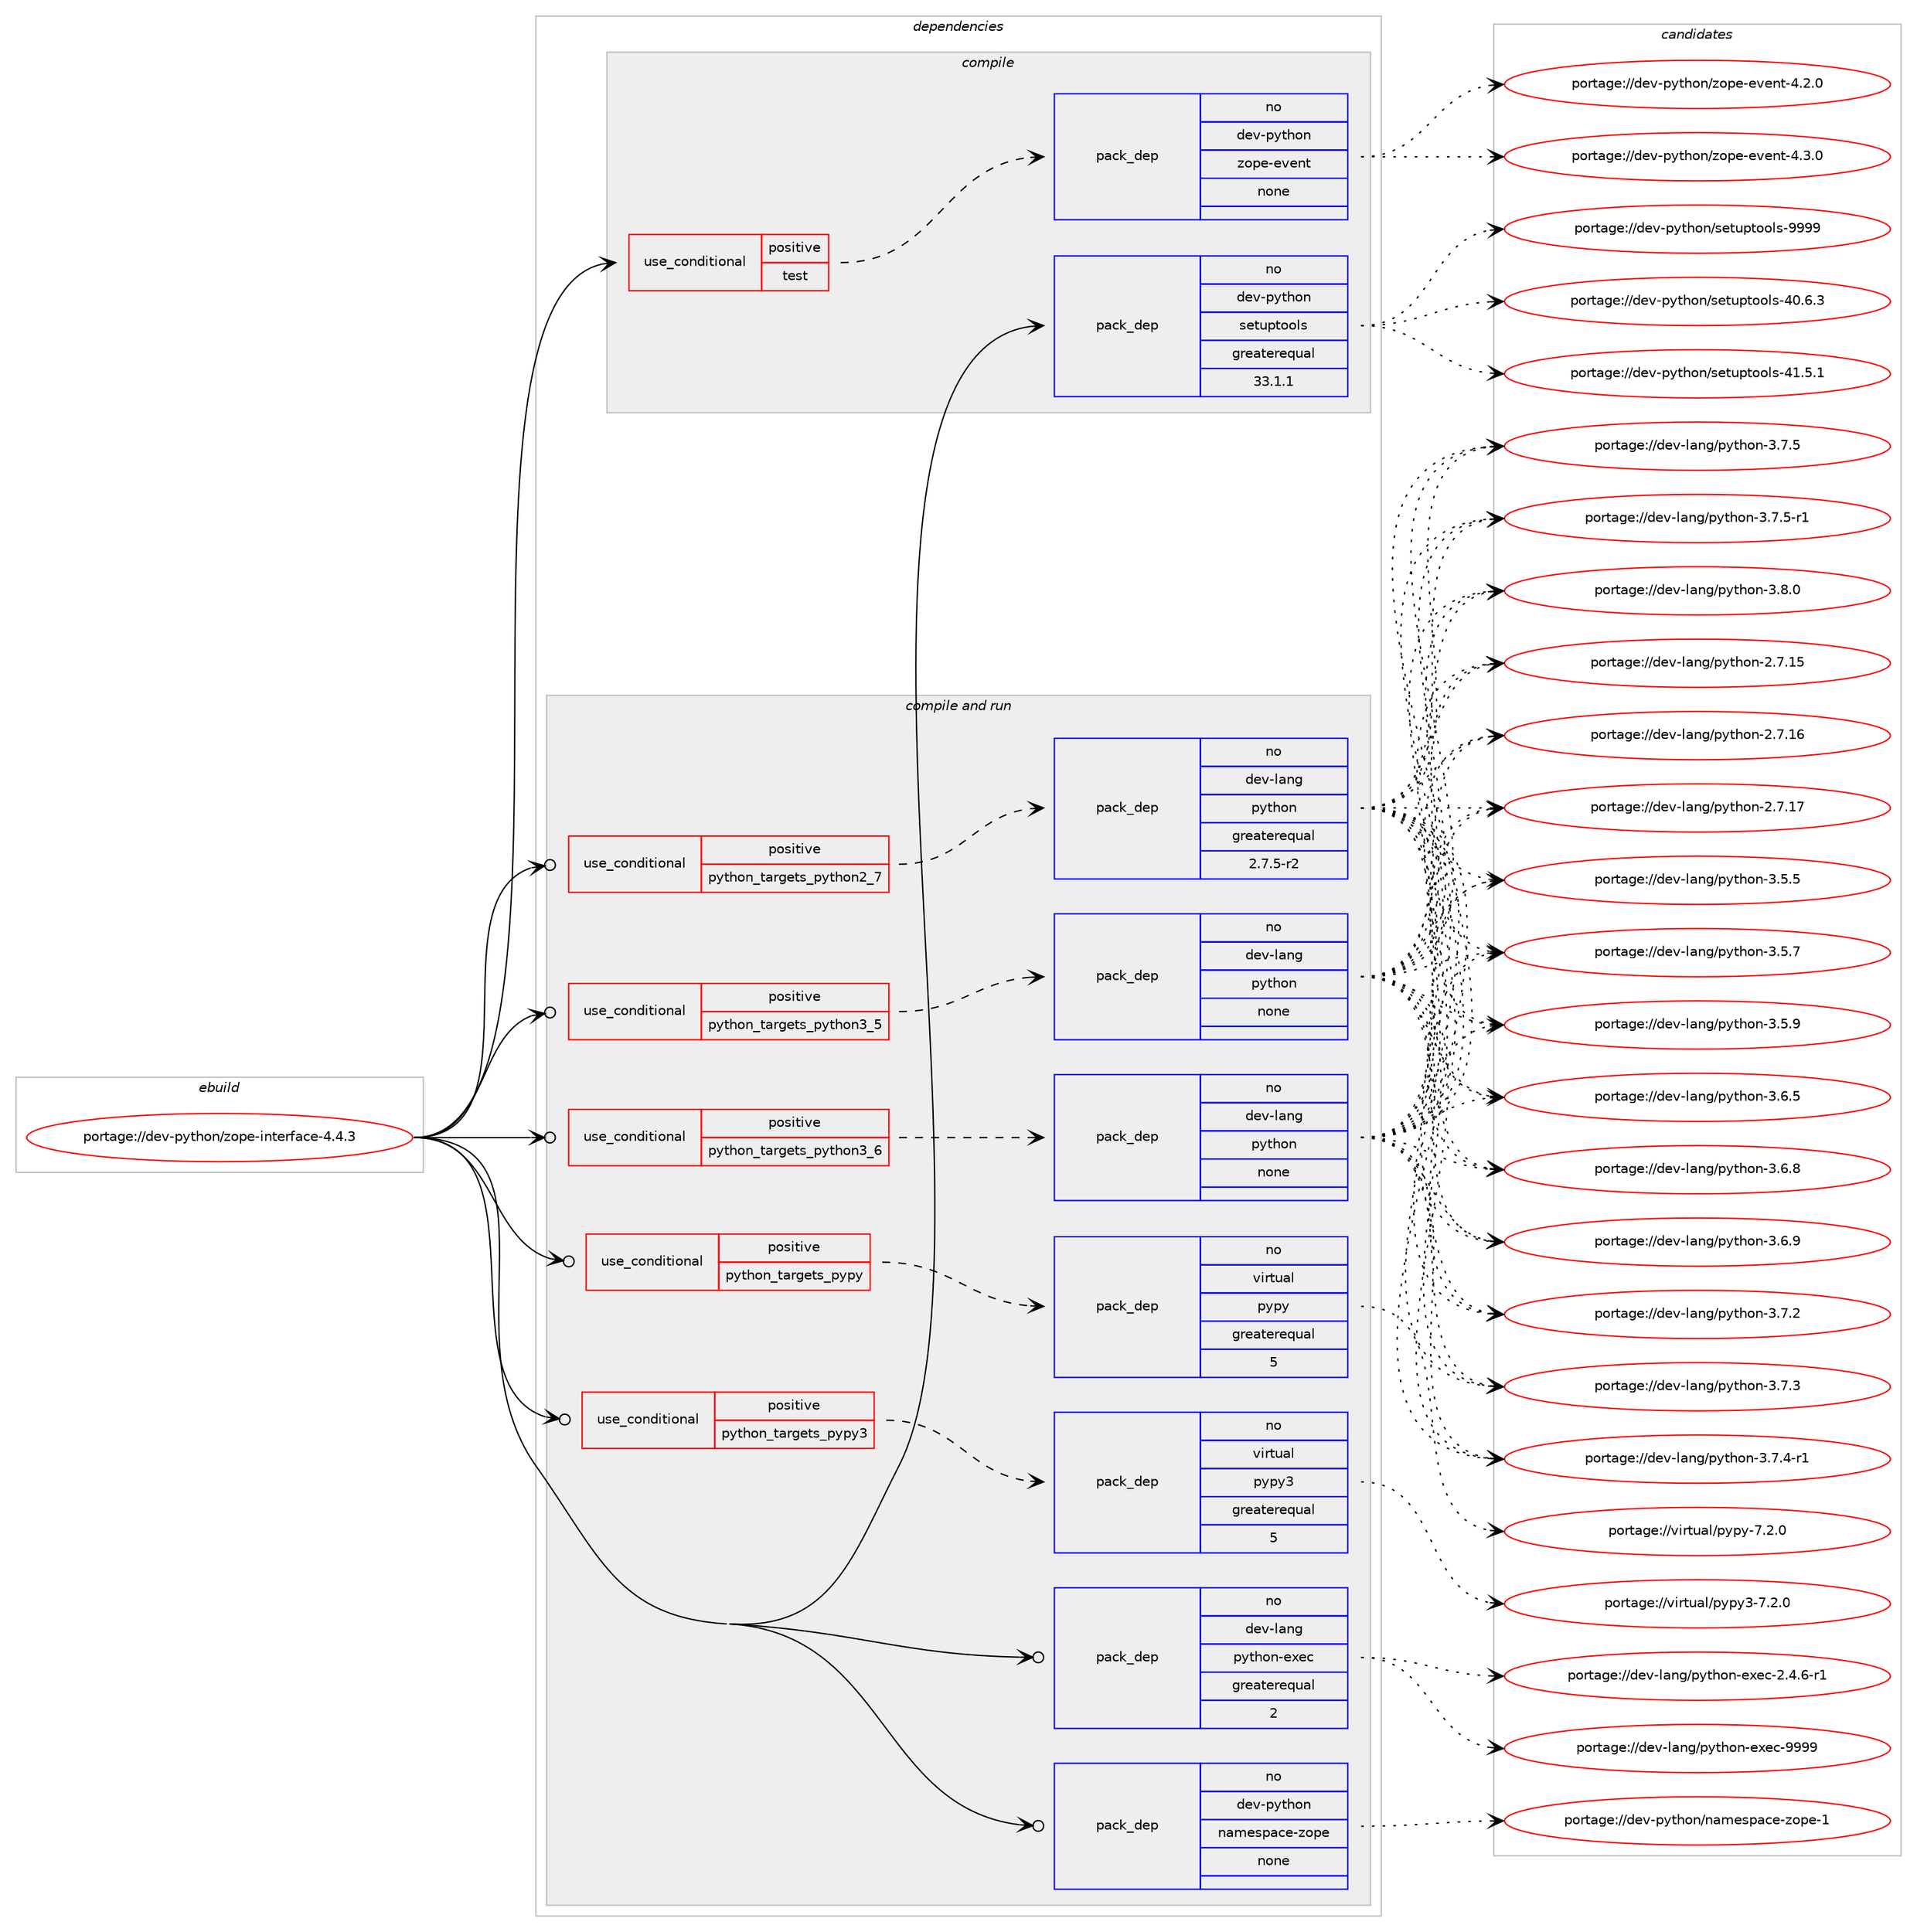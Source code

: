 digraph prolog {

# *************
# Graph options
# *************

newrank=true;
concentrate=true;
compound=true;
graph [rankdir=LR,fontname=Helvetica,fontsize=10,ranksep=1.5];#, ranksep=2.5, nodesep=0.2];
edge  [arrowhead=vee];
node  [fontname=Helvetica,fontsize=10];

# **********
# The ebuild
# **********

subgraph cluster_leftcol {
color=gray;
rank=same;
label=<<i>ebuild</i>>;
id [label="portage://dev-python/zope-interface-4.4.3", color=red, width=4, href="../dev-python/zope-interface-4.4.3.svg"];
}

# ****************
# The dependencies
# ****************

subgraph cluster_midcol {
color=gray;
label=<<i>dependencies</i>>;
subgraph cluster_compile {
fillcolor="#eeeeee";
style=filled;
label=<<i>compile</i>>;
subgraph cond41256 {
dependency180383 [label=<<TABLE BORDER="0" CELLBORDER="1" CELLSPACING="0" CELLPADDING="4"><TR><TD ROWSPAN="3" CELLPADDING="10">use_conditional</TD></TR><TR><TD>positive</TD></TR><TR><TD>test</TD></TR></TABLE>>, shape=none, color=red];
subgraph pack135716 {
dependency180384 [label=<<TABLE BORDER="0" CELLBORDER="1" CELLSPACING="0" CELLPADDING="4" WIDTH="220"><TR><TD ROWSPAN="6" CELLPADDING="30">pack_dep</TD></TR><TR><TD WIDTH="110">no</TD></TR><TR><TD>dev-python</TD></TR><TR><TD>zope-event</TD></TR><TR><TD>none</TD></TR><TR><TD></TD></TR></TABLE>>, shape=none, color=blue];
}
dependency180383:e -> dependency180384:w [weight=20,style="dashed",arrowhead="vee"];
}
id:e -> dependency180383:w [weight=20,style="solid",arrowhead="vee"];
subgraph pack135717 {
dependency180385 [label=<<TABLE BORDER="0" CELLBORDER="1" CELLSPACING="0" CELLPADDING="4" WIDTH="220"><TR><TD ROWSPAN="6" CELLPADDING="30">pack_dep</TD></TR><TR><TD WIDTH="110">no</TD></TR><TR><TD>dev-python</TD></TR><TR><TD>setuptools</TD></TR><TR><TD>greaterequal</TD></TR><TR><TD>33.1.1</TD></TR></TABLE>>, shape=none, color=blue];
}
id:e -> dependency180385:w [weight=20,style="solid",arrowhead="vee"];
}
subgraph cluster_compileandrun {
fillcolor="#eeeeee";
style=filled;
label=<<i>compile and run</i>>;
subgraph cond41257 {
dependency180386 [label=<<TABLE BORDER="0" CELLBORDER="1" CELLSPACING="0" CELLPADDING="4"><TR><TD ROWSPAN="3" CELLPADDING="10">use_conditional</TD></TR><TR><TD>positive</TD></TR><TR><TD>python_targets_pypy</TD></TR></TABLE>>, shape=none, color=red];
subgraph pack135718 {
dependency180387 [label=<<TABLE BORDER="0" CELLBORDER="1" CELLSPACING="0" CELLPADDING="4" WIDTH="220"><TR><TD ROWSPAN="6" CELLPADDING="30">pack_dep</TD></TR><TR><TD WIDTH="110">no</TD></TR><TR><TD>virtual</TD></TR><TR><TD>pypy</TD></TR><TR><TD>greaterequal</TD></TR><TR><TD>5</TD></TR></TABLE>>, shape=none, color=blue];
}
dependency180386:e -> dependency180387:w [weight=20,style="dashed",arrowhead="vee"];
}
id:e -> dependency180386:w [weight=20,style="solid",arrowhead="odotvee"];
subgraph cond41258 {
dependency180388 [label=<<TABLE BORDER="0" CELLBORDER="1" CELLSPACING="0" CELLPADDING="4"><TR><TD ROWSPAN="3" CELLPADDING="10">use_conditional</TD></TR><TR><TD>positive</TD></TR><TR><TD>python_targets_pypy3</TD></TR></TABLE>>, shape=none, color=red];
subgraph pack135719 {
dependency180389 [label=<<TABLE BORDER="0" CELLBORDER="1" CELLSPACING="0" CELLPADDING="4" WIDTH="220"><TR><TD ROWSPAN="6" CELLPADDING="30">pack_dep</TD></TR><TR><TD WIDTH="110">no</TD></TR><TR><TD>virtual</TD></TR><TR><TD>pypy3</TD></TR><TR><TD>greaterequal</TD></TR><TR><TD>5</TD></TR></TABLE>>, shape=none, color=blue];
}
dependency180388:e -> dependency180389:w [weight=20,style="dashed",arrowhead="vee"];
}
id:e -> dependency180388:w [weight=20,style="solid",arrowhead="odotvee"];
subgraph cond41259 {
dependency180390 [label=<<TABLE BORDER="0" CELLBORDER="1" CELLSPACING="0" CELLPADDING="4"><TR><TD ROWSPAN="3" CELLPADDING="10">use_conditional</TD></TR><TR><TD>positive</TD></TR><TR><TD>python_targets_python2_7</TD></TR></TABLE>>, shape=none, color=red];
subgraph pack135720 {
dependency180391 [label=<<TABLE BORDER="0" CELLBORDER="1" CELLSPACING="0" CELLPADDING="4" WIDTH="220"><TR><TD ROWSPAN="6" CELLPADDING="30">pack_dep</TD></TR><TR><TD WIDTH="110">no</TD></TR><TR><TD>dev-lang</TD></TR><TR><TD>python</TD></TR><TR><TD>greaterequal</TD></TR><TR><TD>2.7.5-r2</TD></TR></TABLE>>, shape=none, color=blue];
}
dependency180390:e -> dependency180391:w [weight=20,style="dashed",arrowhead="vee"];
}
id:e -> dependency180390:w [weight=20,style="solid",arrowhead="odotvee"];
subgraph cond41260 {
dependency180392 [label=<<TABLE BORDER="0" CELLBORDER="1" CELLSPACING="0" CELLPADDING="4"><TR><TD ROWSPAN="3" CELLPADDING="10">use_conditional</TD></TR><TR><TD>positive</TD></TR><TR><TD>python_targets_python3_5</TD></TR></TABLE>>, shape=none, color=red];
subgraph pack135721 {
dependency180393 [label=<<TABLE BORDER="0" CELLBORDER="1" CELLSPACING="0" CELLPADDING="4" WIDTH="220"><TR><TD ROWSPAN="6" CELLPADDING="30">pack_dep</TD></TR><TR><TD WIDTH="110">no</TD></TR><TR><TD>dev-lang</TD></TR><TR><TD>python</TD></TR><TR><TD>none</TD></TR><TR><TD></TD></TR></TABLE>>, shape=none, color=blue];
}
dependency180392:e -> dependency180393:w [weight=20,style="dashed",arrowhead="vee"];
}
id:e -> dependency180392:w [weight=20,style="solid",arrowhead="odotvee"];
subgraph cond41261 {
dependency180394 [label=<<TABLE BORDER="0" CELLBORDER="1" CELLSPACING="0" CELLPADDING="4"><TR><TD ROWSPAN="3" CELLPADDING="10">use_conditional</TD></TR><TR><TD>positive</TD></TR><TR><TD>python_targets_python3_6</TD></TR></TABLE>>, shape=none, color=red];
subgraph pack135722 {
dependency180395 [label=<<TABLE BORDER="0" CELLBORDER="1" CELLSPACING="0" CELLPADDING="4" WIDTH="220"><TR><TD ROWSPAN="6" CELLPADDING="30">pack_dep</TD></TR><TR><TD WIDTH="110">no</TD></TR><TR><TD>dev-lang</TD></TR><TR><TD>python</TD></TR><TR><TD>none</TD></TR><TR><TD></TD></TR></TABLE>>, shape=none, color=blue];
}
dependency180394:e -> dependency180395:w [weight=20,style="dashed",arrowhead="vee"];
}
id:e -> dependency180394:w [weight=20,style="solid",arrowhead="odotvee"];
subgraph pack135723 {
dependency180396 [label=<<TABLE BORDER="0" CELLBORDER="1" CELLSPACING="0" CELLPADDING="4" WIDTH="220"><TR><TD ROWSPAN="6" CELLPADDING="30">pack_dep</TD></TR><TR><TD WIDTH="110">no</TD></TR><TR><TD>dev-lang</TD></TR><TR><TD>python-exec</TD></TR><TR><TD>greaterequal</TD></TR><TR><TD>2</TD></TR></TABLE>>, shape=none, color=blue];
}
id:e -> dependency180396:w [weight=20,style="solid",arrowhead="odotvee"];
subgraph pack135724 {
dependency180397 [label=<<TABLE BORDER="0" CELLBORDER="1" CELLSPACING="0" CELLPADDING="4" WIDTH="220"><TR><TD ROWSPAN="6" CELLPADDING="30">pack_dep</TD></TR><TR><TD WIDTH="110">no</TD></TR><TR><TD>dev-python</TD></TR><TR><TD>namespace-zope</TD></TR><TR><TD>none</TD></TR><TR><TD></TD></TR></TABLE>>, shape=none, color=blue];
}
id:e -> dependency180397:w [weight=20,style="solid",arrowhead="odotvee"];
}
subgraph cluster_run {
fillcolor="#eeeeee";
style=filled;
label=<<i>run</i>>;
}
}

# **************
# The candidates
# **************

subgraph cluster_choices {
rank=same;
color=gray;
label=<<i>candidates</i>>;

subgraph choice135716 {
color=black;
nodesep=1;
choiceportage100101118451121211161041111104712211111210145101118101110116455246504648 [label="portage://dev-python/zope-event-4.2.0", color=red, width=4,href="../dev-python/zope-event-4.2.0.svg"];
choiceportage100101118451121211161041111104712211111210145101118101110116455246514648 [label="portage://dev-python/zope-event-4.3.0", color=red, width=4,href="../dev-python/zope-event-4.3.0.svg"];
dependency180384:e -> choiceportage100101118451121211161041111104712211111210145101118101110116455246504648:w [style=dotted,weight="100"];
dependency180384:e -> choiceportage100101118451121211161041111104712211111210145101118101110116455246514648:w [style=dotted,weight="100"];
}
subgraph choice135717 {
color=black;
nodesep=1;
choiceportage100101118451121211161041111104711510111611711211611111110811545524846544651 [label="portage://dev-python/setuptools-40.6.3", color=red, width=4,href="../dev-python/setuptools-40.6.3.svg"];
choiceportage100101118451121211161041111104711510111611711211611111110811545524946534649 [label="portage://dev-python/setuptools-41.5.1", color=red, width=4,href="../dev-python/setuptools-41.5.1.svg"];
choiceportage10010111845112121116104111110471151011161171121161111111081154557575757 [label="portage://dev-python/setuptools-9999", color=red, width=4,href="../dev-python/setuptools-9999.svg"];
dependency180385:e -> choiceportage100101118451121211161041111104711510111611711211611111110811545524846544651:w [style=dotted,weight="100"];
dependency180385:e -> choiceportage100101118451121211161041111104711510111611711211611111110811545524946534649:w [style=dotted,weight="100"];
dependency180385:e -> choiceportage10010111845112121116104111110471151011161171121161111111081154557575757:w [style=dotted,weight="100"];
}
subgraph choice135718 {
color=black;
nodesep=1;
choiceportage1181051141161179710847112121112121455546504648 [label="portage://virtual/pypy-7.2.0", color=red, width=4,href="../virtual/pypy-7.2.0.svg"];
dependency180387:e -> choiceportage1181051141161179710847112121112121455546504648:w [style=dotted,weight="100"];
}
subgraph choice135719 {
color=black;
nodesep=1;
choiceportage118105114116117971084711212111212151455546504648 [label="portage://virtual/pypy3-7.2.0", color=red, width=4,href="../virtual/pypy3-7.2.0.svg"];
dependency180389:e -> choiceportage118105114116117971084711212111212151455546504648:w [style=dotted,weight="100"];
}
subgraph choice135720 {
color=black;
nodesep=1;
choiceportage10010111845108971101034711212111610411111045504655464953 [label="portage://dev-lang/python-2.7.15", color=red, width=4,href="../dev-lang/python-2.7.15.svg"];
choiceportage10010111845108971101034711212111610411111045504655464954 [label="portage://dev-lang/python-2.7.16", color=red, width=4,href="../dev-lang/python-2.7.16.svg"];
choiceportage10010111845108971101034711212111610411111045504655464955 [label="portage://dev-lang/python-2.7.17", color=red, width=4,href="../dev-lang/python-2.7.17.svg"];
choiceportage100101118451089711010347112121116104111110455146534653 [label="portage://dev-lang/python-3.5.5", color=red, width=4,href="../dev-lang/python-3.5.5.svg"];
choiceportage100101118451089711010347112121116104111110455146534655 [label="portage://dev-lang/python-3.5.7", color=red, width=4,href="../dev-lang/python-3.5.7.svg"];
choiceportage100101118451089711010347112121116104111110455146534657 [label="portage://dev-lang/python-3.5.9", color=red, width=4,href="../dev-lang/python-3.5.9.svg"];
choiceportage100101118451089711010347112121116104111110455146544653 [label="portage://dev-lang/python-3.6.5", color=red, width=4,href="../dev-lang/python-3.6.5.svg"];
choiceportage100101118451089711010347112121116104111110455146544656 [label="portage://dev-lang/python-3.6.8", color=red, width=4,href="../dev-lang/python-3.6.8.svg"];
choiceportage100101118451089711010347112121116104111110455146544657 [label="portage://dev-lang/python-3.6.9", color=red, width=4,href="../dev-lang/python-3.6.9.svg"];
choiceportage100101118451089711010347112121116104111110455146554650 [label="portage://dev-lang/python-3.7.2", color=red, width=4,href="../dev-lang/python-3.7.2.svg"];
choiceportage100101118451089711010347112121116104111110455146554651 [label="portage://dev-lang/python-3.7.3", color=red, width=4,href="../dev-lang/python-3.7.3.svg"];
choiceportage1001011184510897110103471121211161041111104551465546524511449 [label="portage://dev-lang/python-3.7.4-r1", color=red, width=4,href="../dev-lang/python-3.7.4-r1.svg"];
choiceportage100101118451089711010347112121116104111110455146554653 [label="portage://dev-lang/python-3.7.5", color=red, width=4,href="../dev-lang/python-3.7.5.svg"];
choiceportage1001011184510897110103471121211161041111104551465546534511449 [label="portage://dev-lang/python-3.7.5-r1", color=red, width=4,href="../dev-lang/python-3.7.5-r1.svg"];
choiceportage100101118451089711010347112121116104111110455146564648 [label="portage://dev-lang/python-3.8.0", color=red, width=4,href="../dev-lang/python-3.8.0.svg"];
dependency180391:e -> choiceportage10010111845108971101034711212111610411111045504655464953:w [style=dotted,weight="100"];
dependency180391:e -> choiceportage10010111845108971101034711212111610411111045504655464954:w [style=dotted,weight="100"];
dependency180391:e -> choiceportage10010111845108971101034711212111610411111045504655464955:w [style=dotted,weight="100"];
dependency180391:e -> choiceportage100101118451089711010347112121116104111110455146534653:w [style=dotted,weight="100"];
dependency180391:e -> choiceportage100101118451089711010347112121116104111110455146534655:w [style=dotted,weight="100"];
dependency180391:e -> choiceportage100101118451089711010347112121116104111110455146534657:w [style=dotted,weight="100"];
dependency180391:e -> choiceportage100101118451089711010347112121116104111110455146544653:w [style=dotted,weight="100"];
dependency180391:e -> choiceportage100101118451089711010347112121116104111110455146544656:w [style=dotted,weight="100"];
dependency180391:e -> choiceportage100101118451089711010347112121116104111110455146544657:w [style=dotted,weight="100"];
dependency180391:e -> choiceportage100101118451089711010347112121116104111110455146554650:w [style=dotted,weight="100"];
dependency180391:e -> choiceportage100101118451089711010347112121116104111110455146554651:w [style=dotted,weight="100"];
dependency180391:e -> choiceportage1001011184510897110103471121211161041111104551465546524511449:w [style=dotted,weight="100"];
dependency180391:e -> choiceportage100101118451089711010347112121116104111110455146554653:w [style=dotted,weight="100"];
dependency180391:e -> choiceportage1001011184510897110103471121211161041111104551465546534511449:w [style=dotted,weight="100"];
dependency180391:e -> choiceportage100101118451089711010347112121116104111110455146564648:w [style=dotted,weight="100"];
}
subgraph choice135721 {
color=black;
nodesep=1;
choiceportage10010111845108971101034711212111610411111045504655464953 [label="portage://dev-lang/python-2.7.15", color=red, width=4,href="../dev-lang/python-2.7.15.svg"];
choiceportage10010111845108971101034711212111610411111045504655464954 [label="portage://dev-lang/python-2.7.16", color=red, width=4,href="../dev-lang/python-2.7.16.svg"];
choiceportage10010111845108971101034711212111610411111045504655464955 [label="portage://dev-lang/python-2.7.17", color=red, width=4,href="../dev-lang/python-2.7.17.svg"];
choiceportage100101118451089711010347112121116104111110455146534653 [label="portage://dev-lang/python-3.5.5", color=red, width=4,href="../dev-lang/python-3.5.5.svg"];
choiceportage100101118451089711010347112121116104111110455146534655 [label="portage://dev-lang/python-3.5.7", color=red, width=4,href="../dev-lang/python-3.5.7.svg"];
choiceportage100101118451089711010347112121116104111110455146534657 [label="portage://dev-lang/python-3.5.9", color=red, width=4,href="../dev-lang/python-3.5.9.svg"];
choiceportage100101118451089711010347112121116104111110455146544653 [label="portage://dev-lang/python-3.6.5", color=red, width=4,href="../dev-lang/python-3.6.5.svg"];
choiceportage100101118451089711010347112121116104111110455146544656 [label="portage://dev-lang/python-3.6.8", color=red, width=4,href="../dev-lang/python-3.6.8.svg"];
choiceportage100101118451089711010347112121116104111110455146544657 [label="portage://dev-lang/python-3.6.9", color=red, width=4,href="../dev-lang/python-3.6.9.svg"];
choiceportage100101118451089711010347112121116104111110455146554650 [label="portage://dev-lang/python-3.7.2", color=red, width=4,href="../dev-lang/python-3.7.2.svg"];
choiceportage100101118451089711010347112121116104111110455146554651 [label="portage://dev-lang/python-3.7.3", color=red, width=4,href="../dev-lang/python-3.7.3.svg"];
choiceportage1001011184510897110103471121211161041111104551465546524511449 [label="portage://dev-lang/python-3.7.4-r1", color=red, width=4,href="../dev-lang/python-3.7.4-r1.svg"];
choiceportage100101118451089711010347112121116104111110455146554653 [label="portage://dev-lang/python-3.7.5", color=red, width=4,href="../dev-lang/python-3.7.5.svg"];
choiceportage1001011184510897110103471121211161041111104551465546534511449 [label="portage://dev-lang/python-3.7.5-r1", color=red, width=4,href="../dev-lang/python-3.7.5-r1.svg"];
choiceportage100101118451089711010347112121116104111110455146564648 [label="portage://dev-lang/python-3.8.0", color=red, width=4,href="../dev-lang/python-3.8.0.svg"];
dependency180393:e -> choiceportage10010111845108971101034711212111610411111045504655464953:w [style=dotted,weight="100"];
dependency180393:e -> choiceportage10010111845108971101034711212111610411111045504655464954:w [style=dotted,weight="100"];
dependency180393:e -> choiceportage10010111845108971101034711212111610411111045504655464955:w [style=dotted,weight="100"];
dependency180393:e -> choiceportage100101118451089711010347112121116104111110455146534653:w [style=dotted,weight="100"];
dependency180393:e -> choiceportage100101118451089711010347112121116104111110455146534655:w [style=dotted,weight="100"];
dependency180393:e -> choiceportage100101118451089711010347112121116104111110455146534657:w [style=dotted,weight="100"];
dependency180393:e -> choiceportage100101118451089711010347112121116104111110455146544653:w [style=dotted,weight="100"];
dependency180393:e -> choiceportage100101118451089711010347112121116104111110455146544656:w [style=dotted,weight="100"];
dependency180393:e -> choiceportage100101118451089711010347112121116104111110455146544657:w [style=dotted,weight="100"];
dependency180393:e -> choiceportage100101118451089711010347112121116104111110455146554650:w [style=dotted,weight="100"];
dependency180393:e -> choiceportage100101118451089711010347112121116104111110455146554651:w [style=dotted,weight="100"];
dependency180393:e -> choiceportage1001011184510897110103471121211161041111104551465546524511449:w [style=dotted,weight="100"];
dependency180393:e -> choiceportage100101118451089711010347112121116104111110455146554653:w [style=dotted,weight="100"];
dependency180393:e -> choiceportage1001011184510897110103471121211161041111104551465546534511449:w [style=dotted,weight="100"];
dependency180393:e -> choiceportage100101118451089711010347112121116104111110455146564648:w [style=dotted,weight="100"];
}
subgraph choice135722 {
color=black;
nodesep=1;
choiceportage10010111845108971101034711212111610411111045504655464953 [label="portage://dev-lang/python-2.7.15", color=red, width=4,href="../dev-lang/python-2.7.15.svg"];
choiceportage10010111845108971101034711212111610411111045504655464954 [label="portage://dev-lang/python-2.7.16", color=red, width=4,href="../dev-lang/python-2.7.16.svg"];
choiceportage10010111845108971101034711212111610411111045504655464955 [label="portage://dev-lang/python-2.7.17", color=red, width=4,href="../dev-lang/python-2.7.17.svg"];
choiceportage100101118451089711010347112121116104111110455146534653 [label="portage://dev-lang/python-3.5.5", color=red, width=4,href="../dev-lang/python-3.5.5.svg"];
choiceportage100101118451089711010347112121116104111110455146534655 [label="portage://dev-lang/python-3.5.7", color=red, width=4,href="../dev-lang/python-3.5.7.svg"];
choiceportage100101118451089711010347112121116104111110455146534657 [label="portage://dev-lang/python-3.5.9", color=red, width=4,href="../dev-lang/python-3.5.9.svg"];
choiceportage100101118451089711010347112121116104111110455146544653 [label="portage://dev-lang/python-3.6.5", color=red, width=4,href="../dev-lang/python-3.6.5.svg"];
choiceportage100101118451089711010347112121116104111110455146544656 [label="portage://dev-lang/python-3.6.8", color=red, width=4,href="../dev-lang/python-3.6.8.svg"];
choiceportage100101118451089711010347112121116104111110455146544657 [label="portage://dev-lang/python-3.6.9", color=red, width=4,href="../dev-lang/python-3.6.9.svg"];
choiceportage100101118451089711010347112121116104111110455146554650 [label="portage://dev-lang/python-3.7.2", color=red, width=4,href="../dev-lang/python-3.7.2.svg"];
choiceportage100101118451089711010347112121116104111110455146554651 [label="portage://dev-lang/python-3.7.3", color=red, width=4,href="../dev-lang/python-3.7.3.svg"];
choiceportage1001011184510897110103471121211161041111104551465546524511449 [label="portage://dev-lang/python-3.7.4-r1", color=red, width=4,href="../dev-lang/python-3.7.4-r1.svg"];
choiceportage100101118451089711010347112121116104111110455146554653 [label="portage://dev-lang/python-3.7.5", color=red, width=4,href="../dev-lang/python-3.7.5.svg"];
choiceportage1001011184510897110103471121211161041111104551465546534511449 [label="portage://dev-lang/python-3.7.5-r1", color=red, width=4,href="../dev-lang/python-3.7.5-r1.svg"];
choiceportage100101118451089711010347112121116104111110455146564648 [label="portage://dev-lang/python-3.8.0", color=red, width=4,href="../dev-lang/python-3.8.0.svg"];
dependency180395:e -> choiceportage10010111845108971101034711212111610411111045504655464953:w [style=dotted,weight="100"];
dependency180395:e -> choiceportage10010111845108971101034711212111610411111045504655464954:w [style=dotted,weight="100"];
dependency180395:e -> choiceportage10010111845108971101034711212111610411111045504655464955:w [style=dotted,weight="100"];
dependency180395:e -> choiceportage100101118451089711010347112121116104111110455146534653:w [style=dotted,weight="100"];
dependency180395:e -> choiceportage100101118451089711010347112121116104111110455146534655:w [style=dotted,weight="100"];
dependency180395:e -> choiceportage100101118451089711010347112121116104111110455146534657:w [style=dotted,weight="100"];
dependency180395:e -> choiceportage100101118451089711010347112121116104111110455146544653:w [style=dotted,weight="100"];
dependency180395:e -> choiceportage100101118451089711010347112121116104111110455146544656:w [style=dotted,weight="100"];
dependency180395:e -> choiceportage100101118451089711010347112121116104111110455146544657:w [style=dotted,weight="100"];
dependency180395:e -> choiceportage100101118451089711010347112121116104111110455146554650:w [style=dotted,weight="100"];
dependency180395:e -> choiceportage100101118451089711010347112121116104111110455146554651:w [style=dotted,weight="100"];
dependency180395:e -> choiceportage1001011184510897110103471121211161041111104551465546524511449:w [style=dotted,weight="100"];
dependency180395:e -> choiceportage100101118451089711010347112121116104111110455146554653:w [style=dotted,weight="100"];
dependency180395:e -> choiceportage1001011184510897110103471121211161041111104551465546534511449:w [style=dotted,weight="100"];
dependency180395:e -> choiceportage100101118451089711010347112121116104111110455146564648:w [style=dotted,weight="100"];
}
subgraph choice135723 {
color=black;
nodesep=1;
choiceportage10010111845108971101034711212111610411111045101120101994550465246544511449 [label="portage://dev-lang/python-exec-2.4.6-r1", color=red, width=4,href="../dev-lang/python-exec-2.4.6-r1.svg"];
choiceportage10010111845108971101034711212111610411111045101120101994557575757 [label="portage://dev-lang/python-exec-9999", color=red, width=4,href="../dev-lang/python-exec-9999.svg"];
dependency180396:e -> choiceportage10010111845108971101034711212111610411111045101120101994550465246544511449:w [style=dotted,weight="100"];
dependency180396:e -> choiceportage10010111845108971101034711212111610411111045101120101994557575757:w [style=dotted,weight="100"];
}
subgraph choice135724 {
color=black;
nodesep=1;
choiceportage1001011184511212111610411111047110971091011151129799101451221111121014549 [label="portage://dev-python/namespace-zope-1", color=red, width=4,href="../dev-python/namespace-zope-1.svg"];
dependency180397:e -> choiceportage1001011184511212111610411111047110971091011151129799101451221111121014549:w [style=dotted,weight="100"];
}
}

}
